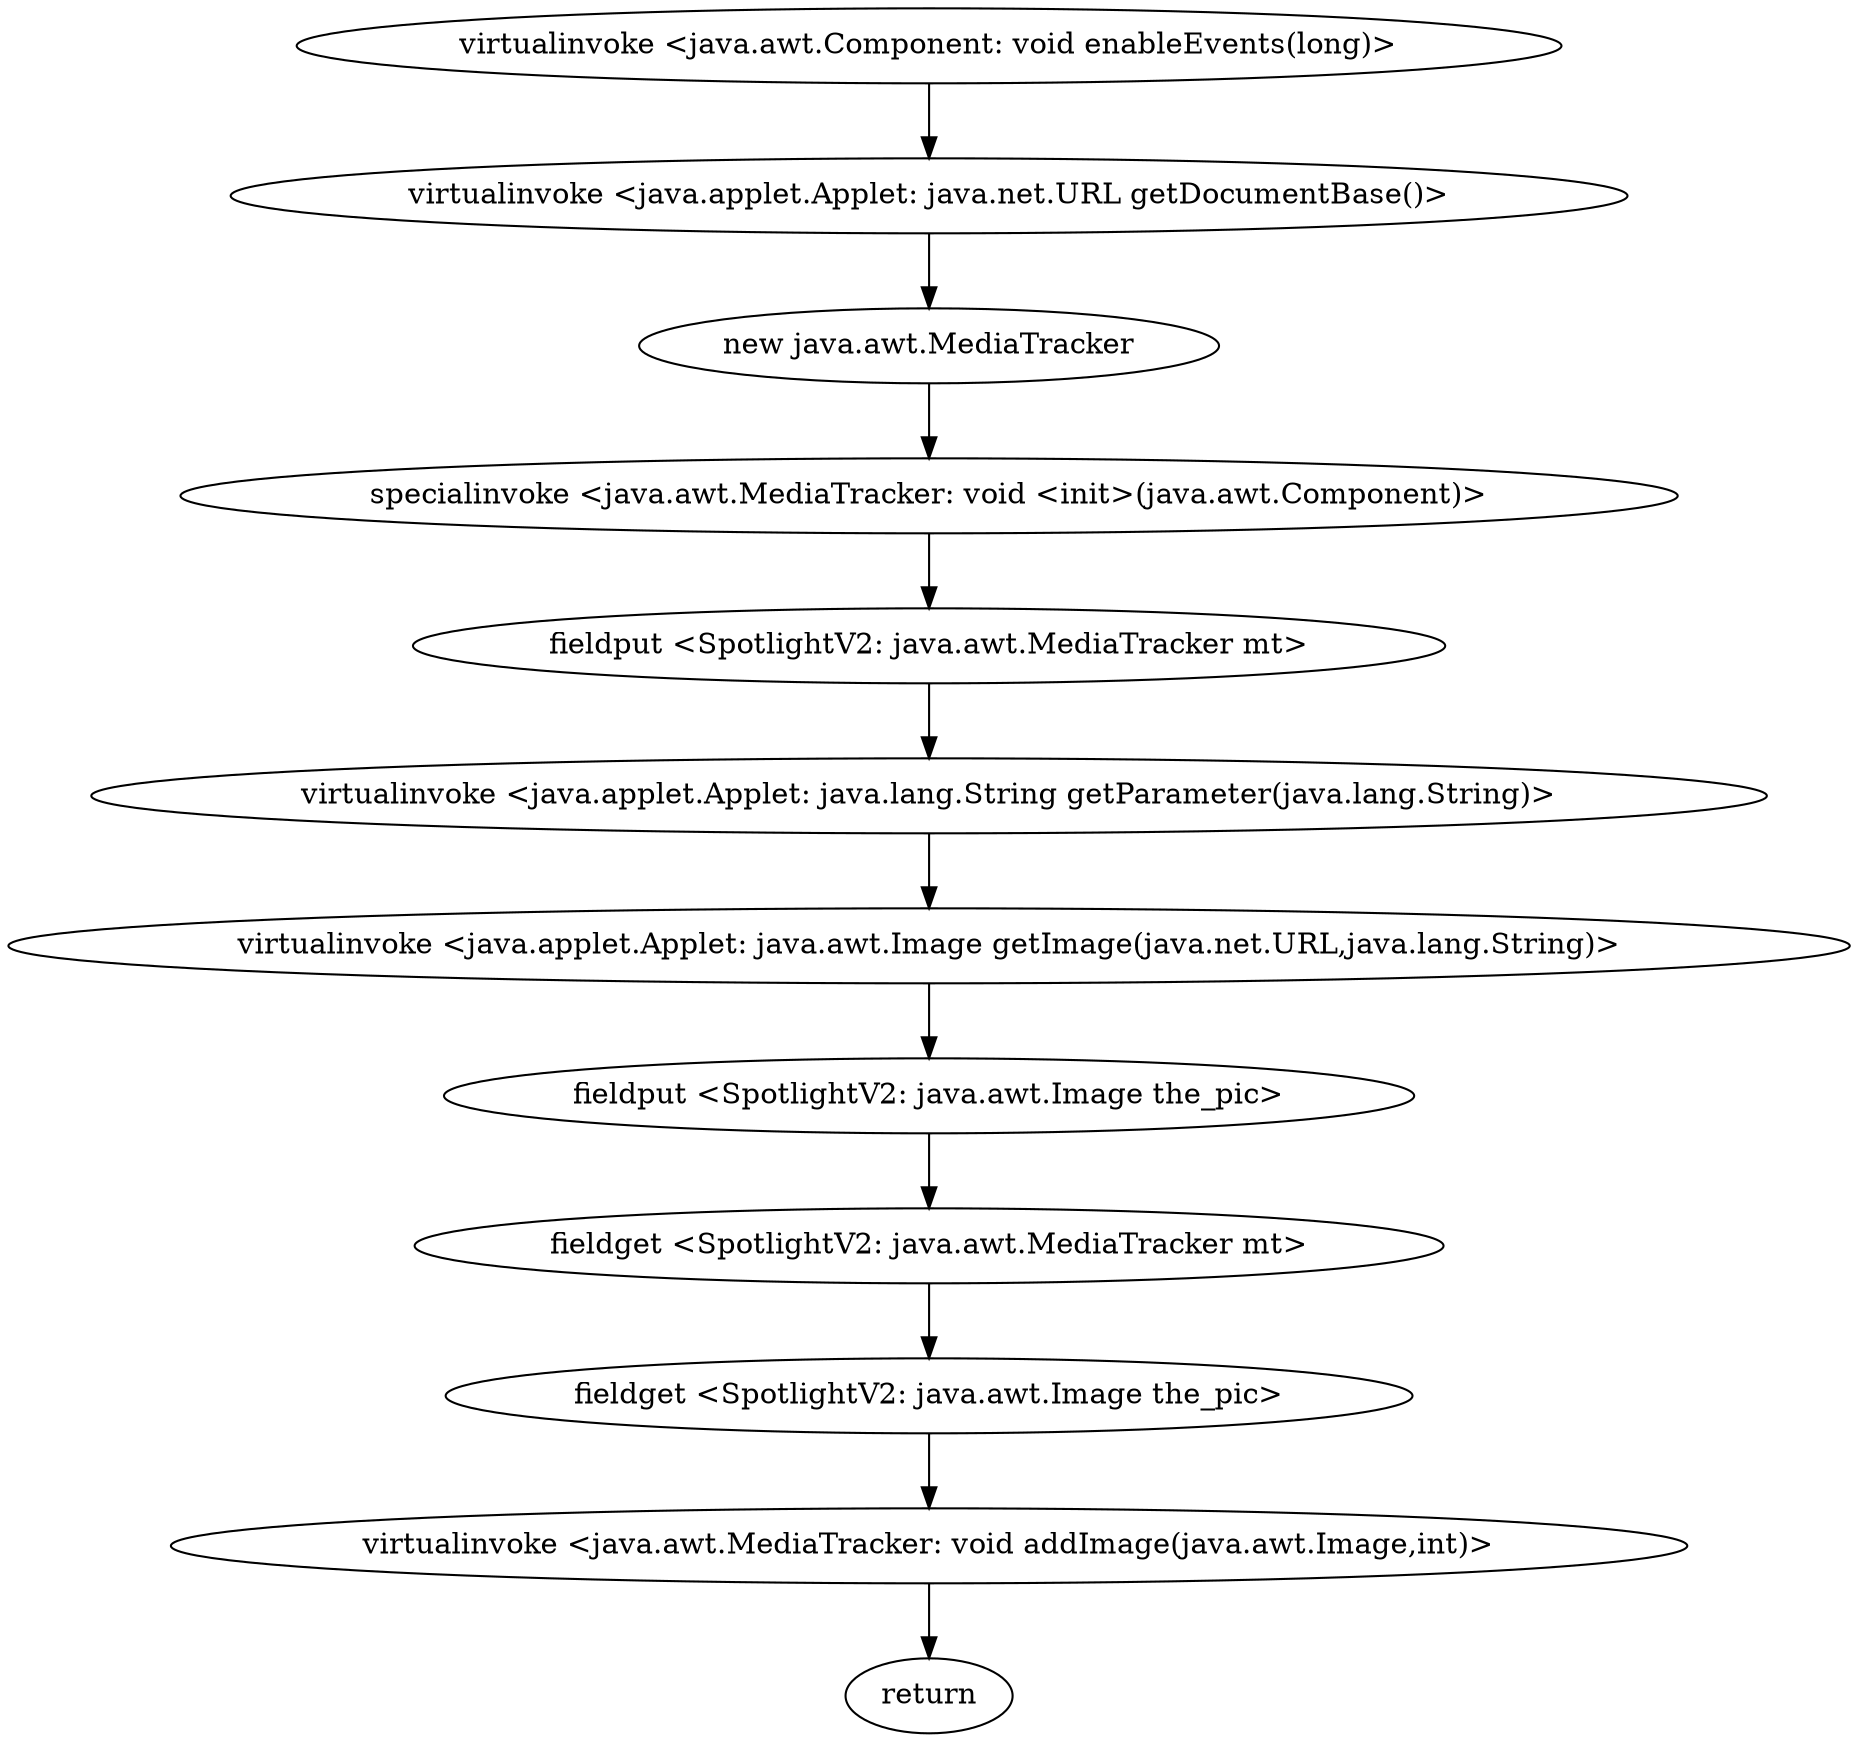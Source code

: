 digraph "" {
"virtualinvoke <java.awt.Component: void enableEvents(long)>";
 "virtualinvoke <java.awt.Component: void enableEvents(long)>"->"virtualinvoke <java.applet.Applet: java.net.URL getDocumentBase()>";
 "virtualinvoke <java.applet.Applet: java.net.URL getDocumentBase()>"->"new java.awt.MediaTracker";
 "new java.awt.MediaTracker"->"specialinvoke <java.awt.MediaTracker: void <init>(java.awt.Component)>";
 "specialinvoke <java.awt.MediaTracker: void <init>(java.awt.Component)>"->"fieldput <SpotlightV2: java.awt.MediaTracker mt>";
 "fieldput <SpotlightV2: java.awt.MediaTracker mt>"->"virtualinvoke <java.applet.Applet: java.lang.String getParameter(java.lang.String)>";
 "virtualinvoke <java.applet.Applet: java.lang.String getParameter(java.lang.String)>"->"virtualinvoke <java.applet.Applet: java.awt.Image getImage(java.net.URL,java.lang.String)>";
 "virtualinvoke <java.applet.Applet: java.awt.Image getImage(java.net.URL,java.lang.String)>"->"fieldput <SpotlightV2: java.awt.Image the_pic>";
 "fieldput <SpotlightV2: java.awt.Image the_pic>"->"fieldget <SpotlightV2: java.awt.MediaTracker mt>";
 "fieldget <SpotlightV2: java.awt.MediaTracker mt>"->"fieldget <SpotlightV2: java.awt.Image the_pic>";
 "fieldget <SpotlightV2: java.awt.Image the_pic>"->"virtualinvoke <java.awt.MediaTracker: void addImage(java.awt.Image,int)>";
 "virtualinvoke <java.awt.MediaTracker: void addImage(java.awt.Image,int)>"->"return";
}
